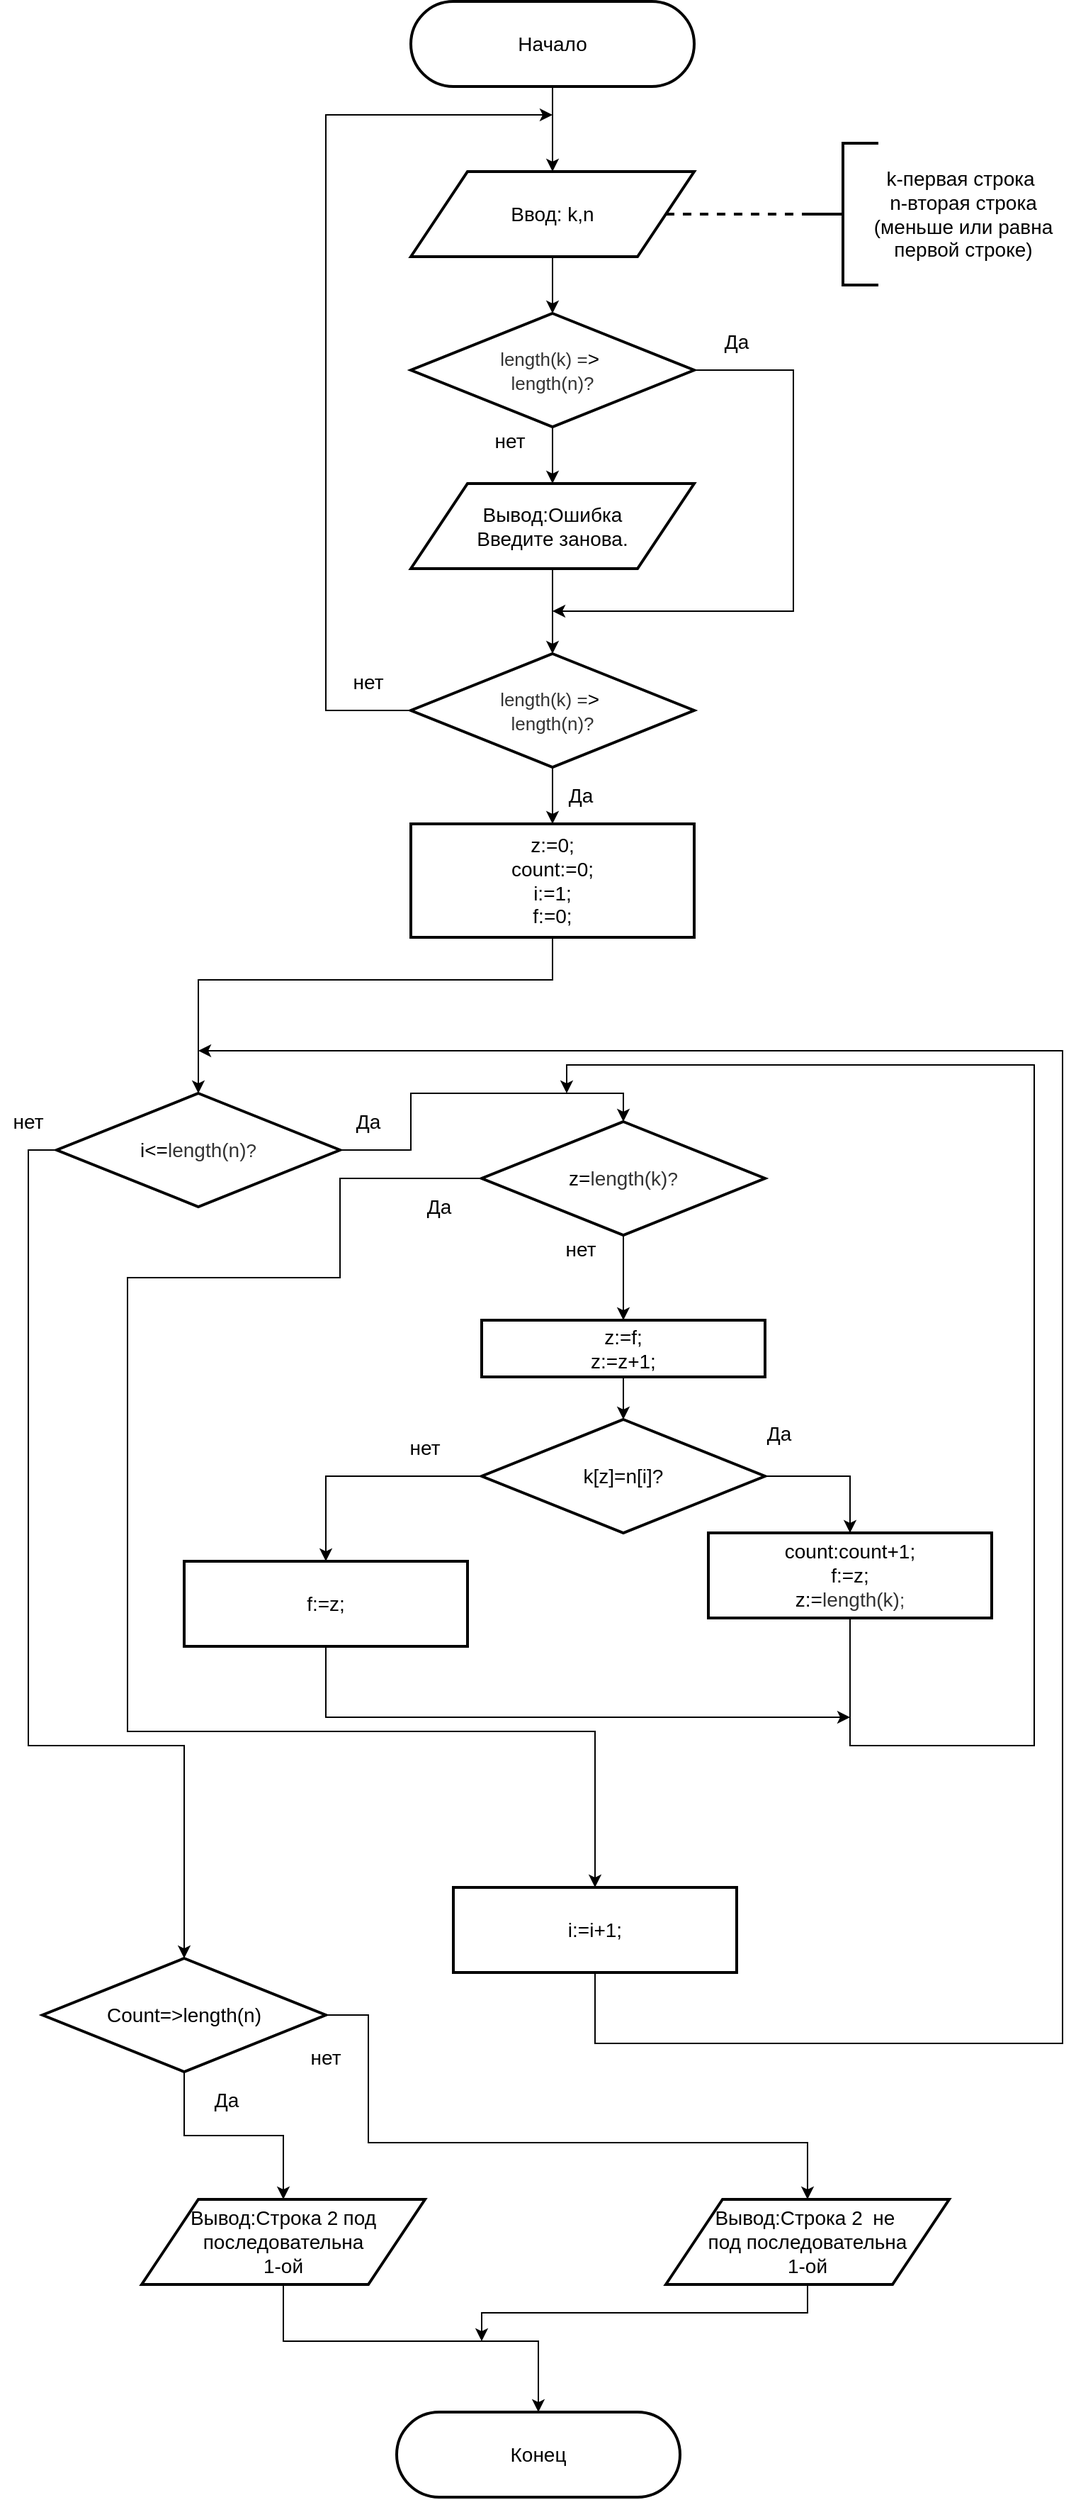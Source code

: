 <mxfile version="12.2.6" type="device" pages="1"><diagram id="LZUNX2KjjiMP8-Qpo74m" name="Страница 1"><mxGraphModel dx="1360" dy="779" grid="1" gridSize="10" guides="1" tooltips="1" connect="1" arrows="1" fold="1" page="1" pageScale="1" pageWidth="827" pageHeight="1169" math="0" shadow="0"><root><mxCell id="0"/><mxCell id="1" parent="0"/><mxCell id="BZEYhnpKmtr2Px6IY-VG-4" style="edgeStyle=orthogonalEdgeStyle;rounded=0;orthogonalLoop=1;jettySize=auto;html=1;exitX=0.5;exitY=1;exitDx=0;exitDy=0;entryX=0.5;entryY=0;entryDx=0;entryDy=0;fontSize=14;" parent="1" source="BZEYhnpKmtr2Px6IY-VG-1" target="BZEYhnpKmtr2Px6IY-VG-2" edge="1"><mxGeometry relative="1" as="geometry"/></mxCell><mxCell id="BZEYhnpKmtr2Px6IY-VG-1" value="Начало" style="rounded=1;whiteSpace=wrap;html=1;arcSize=50;strokeWidth=2;fontSize=14;" parent="1" vertex="1"><mxGeometry x="340" y="20" width="200" height="60" as="geometry"/></mxCell><mxCell id="BZEYhnpKmtr2Px6IY-VG-9" style="edgeStyle=orthogonalEdgeStyle;rounded=0;orthogonalLoop=1;jettySize=auto;html=1;exitX=0.5;exitY=1;exitDx=0;exitDy=0;entryX=0.5;entryY=0;entryDx=0;entryDy=0;fontSize=14;" parent="1" source="BZEYhnpKmtr2Px6IY-VG-2" target="BZEYhnpKmtr2Px6IY-VG-5" edge="1"><mxGeometry relative="1" as="geometry"/></mxCell><mxCell id="BZEYhnpKmtr2Px6IY-VG-2" value="Ввод: k,n" style="shape=parallelogram;perimeter=parallelogramPerimeter;whiteSpace=wrap;html=1;strokeWidth=2;fontSize=14;" parent="1" vertex="1"><mxGeometry x="340" y="140" width="200" height="60" as="geometry"/></mxCell><mxCell id="BZEYhnpKmtr2Px6IY-VG-11" style="edgeStyle=orthogonalEdgeStyle;rounded=0;orthogonalLoop=1;jettySize=auto;html=1;exitX=0.5;exitY=1;exitDx=0;exitDy=0;fontSize=14;" parent="1" source="BZEYhnpKmtr2Px6IY-VG-5" target="BZEYhnpKmtr2Px6IY-VG-10" edge="1"><mxGeometry relative="1" as="geometry"/></mxCell><mxCell id="lOeZegB1-uaxXlgEtjYX-5" style="edgeStyle=orthogonalEdgeStyle;rounded=0;orthogonalLoop=1;jettySize=auto;html=1;exitX=1;exitY=0.5;exitDx=0;exitDy=0;" parent="1" source="BZEYhnpKmtr2Px6IY-VG-5" edge="1"><mxGeometry relative="1" as="geometry"><mxPoint x="440" y="450" as="targetPoint"/><Array as="points"><mxPoint x="610" y="280"/><mxPoint x="610" y="450"/></Array></mxGeometry></mxCell><mxCell id="BZEYhnpKmtr2Px6IY-VG-5" value="&lt;span style=&quot;color: rgb(51 , 51 , 51) ; font-family: &amp;#34;arial&amp;#34; , &amp;#34;helvetica&amp;#34; , sans-serif ; font-size: 13px ; background-color: rgb(255 , 255 , 255)&quot;&gt;length(k) =&lt;/span&gt;&amp;gt;&amp;nbsp;&lt;br&gt;&lt;span style=&quot;color: rgb(51 , 51 , 51) ; font-family: &amp;#34;arial&amp;#34; , &amp;#34;helvetica&amp;#34; , sans-serif ; font-size: 13px ; background-color: rgb(255 , 255 , 255)&quot;&gt;length(n)?&lt;/span&gt;" style="rhombus;whiteSpace=wrap;html=1;strokeWidth=2;fontSize=14;" parent="1" vertex="1"><mxGeometry x="340" y="240" width="200" height="80" as="geometry"/></mxCell><mxCell id="BZEYhnpKmtr2Px6IY-VG-8" style="edgeStyle=orthogonalEdgeStyle;rounded=0;orthogonalLoop=1;jettySize=auto;html=1;exitX=0;exitY=0.5;exitDx=0;exitDy=0;fontSize=14;" parent="1" source="BZEYhnpKmtr2Px6IY-VG-6" edge="1"><mxGeometry relative="1" as="geometry"><mxPoint x="440" y="100" as="targetPoint"/><Array as="points"><mxPoint x="280" y="520"/><mxPoint x="280" y="100"/></Array></mxGeometry></mxCell><mxCell id="BZEYhnpKmtr2Px6IY-VG-18" style="edgeStyle=orthogonalEdgeStyle;rounded=0;orthogonalLoop=1;jettySize=auto;html=1;exitX=0.5;exitY=1;exitDx=0;exitDy=0;entryX=0.5;entryY=0;entryDx=0;entryDy=0;fontSize=14;" parent="1" source="BZEYhnpKmtr2Px6IY-VG-6" target="BZEYhnpKmtr2Px6IY-VG-17" edge="1"><mxGeometry relative="1" as="geometry"/></mxCell><mxCell id="BZEYhnpKmtr2Px6IY-VG-6" value="&lt;span style=&quot;color: rgb(51 , 51 , 51) ; font-family: &amp;#34;arial&amp;#34; , &amp;#34;helvetica&amp;#34; , sans-serif ; font-size: 13px ; background-color: rgb(255 , 255 , 255)&quot;&gt;length(k) =&lt;/span&gt;&amp;gt;&amp;nbsp;&lt;br&gt;&lt;span style=&quot;color: rgb(51 , 51 , 51) ; font-family: &amp;#34;arial&amp;#34; , &amp;#34;helvetica&amp;#34; , sans-serif ; font-size: 13px ; background-color: rgb(255 , 255 , 255)&quot;&gt;length(n)?&lt;/span&gt;" style="rhombus;whiteSpace=wrap;html=1;strokeWidth=2;fontSize=14;" parent="1" vertex="1"><mxGeometry x="340" y="480" width="200" height="80" as="geometry"/></mxCell><mxCell id="BZEYhnpKmtr2Px6IY-VG-12" style="edgeStyle=orthogonalEdgeStyle;rounded=0;orthogonalLoop=1;jettySize=auto;html=1;exitX=0.5;exitY=1;exitDx=0;exitDy=0;entryX=0.5;entryY=0;entryDx=0;entryDy=0;fontSize=14;" parent="1" source="BZEYhnpKmtr2Px6IY-VG-10" target="BZEYhnpKmtr2Px6IY-VG-6" edge="1"><mxGeometry relative="1" as="geometry"/></mxCell><mxCell id="BZEYhnpKmtr2Px6IY-VG-10" value="Вывод:Ошибка&lt;br&gt;Введите занова." style="shape=parallelogram;perimeter=parallelogramPerimeter;whiteSpace=wrap;html=1;strokeWidth=2;fontSize=14;" parent="1" vertex="1"><mxGeometry x="340" y="360" width="200" height="60" as="geometry"/></mxCell><mxCell id="BZEYhnpKmtr2Px6IY-VG-14" value="нет" style="text;html=1;strokeColor=none;fillColor=none;align=center;verticalAlign=middle;whiteSpace=wrap;rounded=0;fontSize=14;" parent="1" vertex="1"><mxGeometry x="390" y="320" width="40" height="20" as="geometry"/></mxCell><mxCell id="BZEYhnpKmtr2Px6IY-VG-15" value="Да" style="text;html=1;strokeColor=none;fillColor=none;align=center;verticalAlign=middle;whiteSpace=wrap;rounded=0;fontSize=14;" parent="1" vertex="1"><mxGeometry x="550" y="250" width="40" height="20" as="geometry"/></mxCell><mxCell id="BZEYhnpKmtr2Px6IY-VG-16" value="нет" style="text;html=1;strokeColor=none;fillColor=none;align=center;verticalAlign=middle;whiteSpace=wrap;rounded=0;fontSize=14;" parent="1" vertex="1"><mxGeometry x="290" y="490" width="40" height="20" as="geometry"/></mxCell><mxCell id="BZEYhnpKmtr2Px6IY-VG-27" style="edgeStyle=orthogonalEdgeStyle;rounded=0;orthogonalLoop=1;jettySize=auto;html=1;exitX=0.5;exitY=1;exitDx=0;exitDy=0;fontSize=14;" parent="1" source="BZEYhnpKmtr2Px6IY-VG-17" target="BZEYhnpKmtr2Px6IY-VG-26" edge="1"><mxGeometry relative="1" as="geometry"><Array as="points"><mxPoint x="440" y="710"/><mxPoint x="190" y="710"/></Array></mxGeometry></mxCell><mxCell id="BZEYhnpKmtr2Px6IY-VG-17" value="z:=0;&lt;br&gt;count:=0;&lt;br&gt;i:=1;&lt;br&gt;f:=0;" style="rounded=0;whiteSpace=wrap;html=1;strokeWidth=2;fontSize=14;" parent="1" vertex="1"><mxGeometry x="340" y="600" width="200" height="80" as="geometry"/></mxCell><mxCell id="BZEYhnpKmtr2Px6IY-VG-20" value="" style="strokeWidth=2;html=1;shape=mxgraph.flowchart.annotation_2;align=left;labelPosition=right;pointerEvents=1;fontSize=14;" parent="1" vertex="1"><mxGeometry x="620" y="120" width="50" height="100" as="geometry"/></mxCell><mxCell id="BZEYhnpKmtr2Px6IY-VG-22" value="" style="endArrow=none;dashed=1;html=1;fontSize=14;exitX=1;exitY=0.5;exitDx=0;exitDy=0;entryX=0;entryY=0.5;entryDx=0;entryDy=0;entryPerimeter=0;strokeWidth=2;" parent="1" source="BZEYhnpKmtr2Px6IY-VG-2" target="BZEYhnpKmtr2Px6IY-VG-20" edge="1"><mxGeometry width="50" height="50" relative="1" as="geometry"><mxPoint x="640" y="200" as="sourcePoint"/><mxPoint x="690" y="150" as="targetPoint"/><Array as="points"><mxPoint x="630" y="170"/></Array></mxGeometry></mxCell><mxCell id="BZEYhnpKmtr2Px6IY-VG-24" value="k-первая строка&amp;nbsp;&lt;br&gt;n-вторая строка&lt;br&gt;(меньше или равна первой строке)" style="text;html=1;strokeColor=none;fillColor=none;align=center;verticalAlign=middle;whiteSpace=wrap;rounded=0;fontSize=14;" parent="1" vertex="1"><mxGeometry x="660" y="130" width="140" height="80" as="geometry"/></mxCell><mxCell id="BZEYhnpKmtr2Px6IY-VG-51" style="edgeStyle=orthogonalEdgeStyle;rounded=0;orthogonalLoop=1;jettySize=auto;html=1;exitX=0;exitY=0.5;exitDx=0;exitDy=0;entryX=0.5;entryY=0;entryDx=0;entryDy=0;fontSize=14;" parent="1" source="BZEYhnpKmtr2Px6IY-VG-26" target="BZEYhnpKmtr2Px6IY-VG-50" edge="1"><mxGeometry relative="1" as="geometry"><Array as="points"><mxPoint x="70" y="830"/><mxPoint x="70" y="1250"/><mxPoint x="180" y="1250"/></Array></mxGeometry></mxCell><mxCell id="oY5VFBlrM5G9CSf18Dok-16" style="edgeStyle=orthogonalEdgeStyle;rounded=0;orthogonalLoop=1;jettySize=auto;html=1;exitX=1;exitY=0.5;exitDx=0;exitDy=0;strokeWidth=1;fontSize=14;entryX=0.5;entryY=0;entryDx=0;entryDy=0;" edge="1" parent="1" source="BZEYhnpKmtr2Px6IY-VG-26" target="oY5VFBlrM5G9CSf18Dok-7"><mxGeometry relative="1" as="geometry"><mxPoint x="390" y="760" as="targetPoint"/></mxGeometry></mxCell><mxCell id="BZEYhnpKmtr2Px6IY-VG-26" value="i&amp;lt;=&lt;span style=&quot;color: rgb(51 , 51 , 51) ; background-color: rgb(255 , 255 , 255)&quot;&gt;&lt;font style=&quot;font-size: 14px&quot;&gt;length(n)&lt;/font&gt;&lt;/span&gt;&lt;span style=&quot;color: rgb(51 , 51 , 51) ; font-family: &amp;#34;arial&amp;#34; , &amp;#34;helvetica&amp;#34; , sans-serif ; font-size: 13px ; background-color: rgb(255 , 255 , 255)&quot;&gt;?&lt;/span&gt;" style="rhombus;whiteSpace=wrap;html=1;strokeWidth=2;fontSize=14;" parent="1" vertex="1"><mxGeometry x="90" y="790" width="200" height="80" as="geometry"/></mxCell><mxCell id="oY5VFBlrM5G9CSf18Dok-17" style="edgeStyle=orthogonalEdgeStyle;rounded=0;orthogonalLoop=1;jettySize=auto;html=1;exitX=0.5;exitY=1;exitDx=0;exitDy=0;strokeWidth=1;fontSize=14;" edge="1" parent="1" source="BZEYhnpKmtr2Px6IY-VG-33" target="BZEYhnpKmtr2Px6IY-VG-35"><mxGeometry relative="1" as="geometry"/></mxCell><mxCell id="BZEYhnpKmtr2Px6IY-VG-33" value="z:=f;&lt;br&gt;z:=z+1;" style="rounded=0;whiteSpace=wrap;html=1;strokeWidth=2;fontSize=14;" parent="1" vertex="1"><mxGeometry x="390" y="950" width="200" height="40" as="geometry"/></mxCell><mxCell id="BZEYhnpKmtr2Px6IY-VG-38" style="edgeStyle=orthogonalEdgeStyle;rounded=0;orthogonalLoop=1;jettySize=auto;html=1;exitX=1;exitY=0.5;exitDx=0;exitDy=0;entryX=0.5;entryY=0;entryDx=0;entryDy=0;fontSize=14;" parent="1" source="BZEYhnpKmtr2Px6IY-VG-35" target="BZEYhnpKmtr2Px6IY-VG-37" edge="1"><mxGeometry relative="1" as="geometry"/></mxCell><mxCell id="BZEYhnpKmtr2Px6IY-VG-40" style="edgeStyle=orthogonalEdgeStyle;rounded=0;orthogonalLoop=1;jettySize=auto;html=1;exitX=0;exitY=0.5;exitDx=0;exitDy=0;entryX=0.5;entryY=0;entryDx=0;entryDy=0;fontSize=14;" parent="1" source="BZEYhnpKmtr2Px6IY-VG-35" target="BZEYhnpKmtr2Px6IY-VG-39" edge="1"><mxGeometry relative="1" as="geometry"/></mxCell><mxCell id="BZEYhnpKmtr2Px6IY-VG-35" value="k[z]=n[i]?" style="rhombus;whiteSpace=wrap;html=1;strokeWidth=2;fontSize=14;" parent="1" vertex="1"><mxGeometry x="390" y="1020" width="200" height="80" as="geometry"/></mxCell><mxCell id="oY5VFBlrM5G9CSf18Dok-3" style="edgeStyle=orthogonalEdgeStyle;rounded=0;orthogonalLoop=1;jettySize=auto;html=1;exitX=0.5;exitY=1;exitDx=0;exitDy=0;strokeWidth=1;" edge="1" parent="1" source="BZEYhnpKmtr2Px6IY-VG-37"><mxGeometry relative="1" as="geometry"><mxPoint x="450" y="790" as="targetPoint"/><Array as="points"><mxPoint x="650" y="1250"/><mxPoint x="780" y="1250"/><mxPoint x="780" y="770"/><mxPoint x="450" y="770"/></Array></mxGeometry></mxCell><mxCell id="BZEYhnpKmtr2Px6IY-VG-37" value="count:count+1;&lt;br&gt;f:=z;&lt;br&gt;z:=&lt;span style=&quot;color: rgb(51 , 51 , 51) ; background-color: rgb(255 , 255 , 255)&quot;&gt;&lt;font style=&quot;font-size: 14px&quot;&gt;length(k)&lt;/font&gt;&lt;/span&gt;&lt;span style=&quot;color: rgb(51 , 51 , 51) ; font-family: &amp;#34;arial&amp;#34; , &amp;#34;helvetica&amp;#34; , sans-serif ; font-size: 13px ; background-color: rgb(255 , 255 , 255)&quot;&gt;;&lt;/span&gt;" style="rounded=0;whiteSpace=wrap;html=1;strokeWidth=2;fontSize=14;" parent="1" vertex="1"><mxGeometry x="550" y="1100" width="200" height="60" as="geometry"/></mxCell><mxCell id="oY5VFBlrM5G9CSf18Dok-8" style="edgeStyle=orthogonalEdgeStyle;rounded=0;orthogonalLoop=1;jettySize=auto;html=1;exitX=0.5;exitY=1;exitDx=0;exitDy=0;strokeWidth=1;fontSize=14;" edge="1" parent="1" source="BZEYhnpKmtr2Px6IY-VG-39"><mxGeometry relative="1" as="geometry"><mxPoint x="650" y="1230" as="targetPoint"/><Array as="points"><mxPoint x="280" y="1230"/></Array></mxGeometry></mxCell><mxCell id="BZEYhnpKmtr2Px6IY-VG-39" value="f:=z;" style="rounded=0;whiteSpace=wrap;html=1;strokeWidth=2;fontSize=14;" parent="1" vertex="1"><mxGeometry x="180" y="1120" width="200" height="60" as="geometry"/></mxCell><mxCell id="BZEYhnpKmtr2Px6IY-VG-46" value="нет" style="text;html=1;strokeColor=none;fillColor=none;align=center;verticalAlign=middle;whiteSpace=wrap;rounded=0;fontSize=14;" parent="1" vertex="1"><mxGeometry x="50" y="800" width="40" height="20" as="geometry"/></mxCell><mxCell id="BZEYhnpKmtr2Px6IY-VG-47" value="нет" style="text;html=1;strokeColor=none;fillColor=none;align=center;verticalAlign=middle;whiteSpace=wrap;rounded=0;fontSize=14;" parent="1" vertex="1"><mxGeometry x="330" y="1030" width="40" height="20" as="geometry"/></mxCell><mxCell id="BZEYhnpKmtr2Px6IY-VG-48" value="Да" style="text;html=1;strokeColor=none;fillColor=none;align=center;verticalAlign=middle;whiteSpace=wrap;rounded=0;fontSize=14;" parent="1" vertex="1"><mxGeometry x="440" y="570" width="40" height="20" as="geometry"/></mxCell><mxCell id="BZEYhnpKmtr2Px6IY-VG-54" style="edgeStyle=orthogonalEdgeStyle;rounded=0;orthogonalLoop=1;jettySize=auto;html=1;exitX=0.5;exitY=1;exitDx=0;exitDy=0;entryX=0.5;entryY=0;entryDx=0;entryDy=0;fontSize=14;" parent="1" source="BZEYhnpKmtr2Px6IY-VG-50" target="lOeZegB1-uaxXlgEtjYX-1" edge="1"><mxGeometry relative="1" as="geometry"><mxPoint x="260" y="1570" as="targetPoint"/></mxGeometry></mxCell><mxCell id="BZEYhnpKmtr2Px6IY-VG-55" style="edgeStyle=orthogonalEdgeStyle;rounded=0;orthogonalLoop=1;jettySize=auto;html=1;exitX=1;exitY=0.5;exitDx=0;exitDy=0;entryX=0.5;entryY=0;entryDx=0;entryDy=0;fontSize=14;" parent="1" source="BZEYhnpKmtr2Px6IY-VG-50" target="lOeZegB1-uaxXlgEtjYX-3" edge="1"><mxGeometry relative="1" as="geometry"><mxPoint x="630" y="1570" as="targetPoint"/><Array as="points"><mxPoint x="310" y="1440"/><mxPoint x="310" y="1530"/><mxPoint x="620" y="1530"/></Array></mxGeometry></mxCell><mxCell id="BZEYhnpKmtr2Px6IY-VG-50" value="Count=&amp;gt;length(n)" style="rhombus;whiteSpace=wrap;html=1;strokeWidth=2;fontSize=14;" parent="1" vertex="1"><mxGeometry x="80" y="1400" width="200" height="80" as="geometry"/></mxCell><mxCell id="BZEYhnpKmtr2Px6IY-VG-56" value="Да" style="text;html=1;strokeColor=none;fillColor=none;align=center;verticalAlign=middle;whiteSpace=wrap;rounded=0;fontSize=14;" parent="1" vertex="1"><mxGeometry x="190" y="1490" width="40" height="20" as="geometry"/></mxCell><mxCell id="BZEYhnpKmtr2Px6IY-VG-57" value="нет" style="text;html=1;strokeColor=none;fillColor=none;align=center;verticalAlign=middle;whiteSpace=wrap;rounded=0;fontSize=14;" parent="1" vertex="1"><mxGeometry x="260" y="1460" width="40" height="20" as="geometry"/></mxCell><mxCell id="BZEYhnpKmtr2Px6IY-VG-58" value="Конец" style="rounded=1;whiteSpace=wrap;html=1;strokeWidth=2;fontSize=14;arcSize=50;" parent="1" vertex="1"><mxGeometry x="330" y="1720" width="200" height="60" as="geometry"/></mxCell><mxCell id="lOeZegB1-uaxXlgEtjYX-2" style="edgeStyle=orthogonalEdgeStyle;rounded=0;orthogonalLoop=1;jettySize=auto;html=1;exitX=0.5;exitY=1;exitDx=0;exitDy=0;" parent="1" source="lOeZegB1-uaxXlgEtjYX-1" target="BZEYhnpKmtr2Px6IY-VG-58" edge="1"><mxGeometry relative="1" as="geometry"><Array as="points"><mxPoint x="250" y="1670"/><mxPoint x="430" y="1670"/></Array></mxGeometry></mxCell><mxCell id="lOeZegB1-uaxXlgEtjYX-1" value="&lt;span style=&quot;font-size: 14px ; text-align: left ; white-space: normal&quot;&gt;Вывод:Строка 2&lt;/span&gt;&lt;span style=&quot;text-align: left ; white-space: normal ; font-size: 13px ; background-color: rgb(255 , 255 , 255)&quot;&gt;&amp;nbsp;&lt;/span&gt;&lt;span style=&quot;font-size: 14px ; text-align: left ; white-space: normal ; background-color: rgb(255 , 255 , 255)&quot;&gt;под последовательна &lt;br&gt;1-ой&lt;/span&gt;" style="shape=parallelogram;perimeter=parallelogramPerimeter;whiteSpace=wrap;html=1;rounded=0;strokeWidth=2;" parent="1" vertex="1"><mxGeometry x="150" y="1570" width="200" height="60" as="geometry"/></mxCell><mxCell id="lOeZegB1-uaxXlgEtjYX-4" style="edgeStyle=orthogonalEdgeStyle;rounded=0;orthogonalLoop=1;jettySize=auto;html=1;exitX=0.5;exitY=1;exitDx=0;exitDy=0;" parent="1" source="lOeZegB1-uaxXlgEtjYX-3" edge="1"><mxGeometry relative="1" as="geometry"><mxPoint x="390" y="1670" as="targetPoint"/><Array as="points"><mxPoint x="620" y="1650"/><mxPoint x="390" y="1650"/></Array></mxGeometry></mxCell><mxCell id="lOeZegB1-uaxXlgEtjYX-3" value="&lt;span style=&quot;font-size: 14px ; white-space: normal ; text-align: left&quot;&gt;Вывод:Строка 2&lt;/span&gt;&lt;span style=&quot;white-space: normal ; text-align: left ; font-size: 13px ; background-color: rgb(255 , 255 , 255)&quot;&gt;&amp;nbsp;&amp;nbsp;&lt;/span&gt;&lt;span style=&quot;font-size: 14px ; white-space: normal ; text-align: left ; background-color: rgb(255 , 255 , 255)&quot;&gt;не&lt;/span&gt;&lt;span style=&quot;white-space: normal ; text-align: left ; font-size: 13px ; background-color: rgb(255 , 255 , 255)&quot;&gt;&amp;nbsp;&lt;br&gt;&lt;/span&gt;&lt;span style=&quot;font-size: 14px ; white-space: normal ; text-align: left ; background-color: rgb(255 , 255 , 255)&quot;&gt;под последовательна &lt;br&gt;1-ой&lt;/span&gt;" style="shape=parallelogram;perimeter=parallelogramPerimeter;whiteSpace=wrap;html=1;rounded=0;strokeWidth=2;" parent="1" vertex="1"><mxGeometry x="520" y="1570" width="200" height="60" as="geometry"/></mxCell><mxCell id="lOeZegB1-uaxXlgEtjYX-6" value="Да" style="text;html=1;strokeColor=none;fillColor=none;align=center;verticalAlign=middle;whiteSpace=wrap;rounded=0;fontSize=14;" parent="1" vertex="1"><mxGeometry x="580" y="1020" width="40" height="20" as="geometry"/></mxCell><mxCell id="lOeZegB1-uaxXlgEtjYX-7" value="Да" style="text;html=1;strokeColor=none;fillColor=none;align=center;verticalAlign=middle;whiteSpace=wrap;rounded=0;fontSize=14;" parent="1" vertex="1"><mxGeometry x="290" y="800" width="40" height="20" as="geometry"/></mxCell><mxCell id="oY5VFBlrM5G9CSf18Dok-15" style="edgeStyle=orthogonalEdgeStyle;rounded=0;orthogonalLoop=1;jettySize=auto;html=1;exitX=0.5;exitY=1;exitDx=0;exitDy=0;entryX=0.5;entryY=0;entryDx=0;entryDy=0;strokeWidth=1;fontSize=14;" edge="1" parent="1" source="oY5VFBlrM5G9CSf18Dok-7" target="BZEYhnpKmtr2Px6IY-VG-33"><mxGeometry relative="1" as="geometry"/></mxCell><mxCell id="oY5VFBlrM5G9CSf18Dok-18" style="edgeStyle=orthogonalEdgeStyle;rounded=0;orthogonalLoop=1;jettySize=auto;html=1;exitX=0;exitY=0.5;exitDx=0;exitDy=0;entryX=0.5;entryY=0;entryDx=0;entryDy=0;strokeWidth=1;fontSize=14;" edge="1" parent="1" source="oY5VFBlrM5G9CSf18Dok-7" target="oY5VFBlrM5G9CSf18Dok-11"><mxGeometry relative="1" as="geometry"><Array as="points"><mxPoint x="290" y="850"/><mxPoint x="290" y="920"/><mxPoint x="140" y="920"/><mxPoint x="140" y="1240"/><mxPoint x="470" y="1240"/></Array></mxGeometry></mxCell><mxCell id="oY5VFBlrM5G9CSf18Dok-7" value="&lt;span style=&quot;white-space: normal&quot;&gt;z=&lt;/span&gt;&lt;span style=&quot;white-space: normal ; color: rgb(51 , 51 , 51) ; background-color: rgb(255 , 255 , 255)&quot;&gt;length(k)&lt;/span&gt;&lt;span style=&quot;white-space: normal ; color: rgb(51 , 51 , 51) ; font-family: &amp;#34;arial&amp;#34; , &amp;#34;helvetica&amp;#34; , sans-serif ; font-size: 13px ; background-color: rgb(255 , 255 , 255)&quot;&gt;?&lt;/span&gt;" style="rhombus;whiteSpace=wrap;html=1;strokeWidth=2;fontSize=14;" vertex="1" parent="1"><mxGeometry x="390" y="810" width="200" height="80" as="geometry"/></mxCell><mxCell id="oY5VFBlrM5G9CSf18Dok-10" value="Да" style="text;html=1;strokeColor=none;fillColor=none;align=center;verticalAlign=middle;whiteSpace=wrap;rounded=0;fontSize=14;" vertex="1" parent="1"><mxGeometry x="340" y="860" width="40" height="20" as="geometry"/></mxCell><mxCell id="oY5VFBlrM5G9CSf18Dok-13" style="edgeStyle=orthogonalEdgeStyle;rounded=0;orthogonalLoop=1;jettySize=auto;html=1;exitX=0.5;exitY=1;exitDx=0;exitDy=0;strokeWidth=1;fontSize=14;" edge="1" parent="1" source="oY5VFBlrM5G9CSf18Dok-11"><mxGeometry relative="1" as="geometry"><mxPoint x="190" y="760" as="targetPoint"/><Array as="points"><mxPoint x="470" y="1460"/><mxPoint x="800" y="1460"/><mxPoint x="800" y="760"/></Array></mxGeometry></mxCell><mxCell id="oY5VFBlrM5G9CSf18Dok-11" value="i:=i+1;" style="rounded=0;whiteSpace=wrap;html=1;strokeWidth=2;fontSize=14;" vertex="1" parent="1"><mxGeometry x="370" y="1350" width="200" height="60" as="geometry"/></mxCell><mxCell id="oY5VFBlrM5G9CSf18Dok-14" value="нет" style="text;html=1;strokeColor=none;fillColor=none;align=center;verticalAlign=middle;whiteSpace=wrap;rounded=0;fontSize=14;" vertex="1" parent="1"><mxGeometry x="440" y="890" width="40" height="20" as="geometry"/></mxCell></root></mxGraphModel></diagram></mxfile>